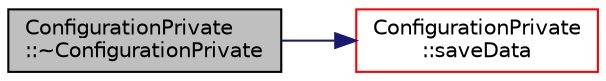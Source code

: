 digraph "ConfigurationPrivate::~ConfigurationPrivate"
{
 // LATEX_PDF_SIZE
  edge [fontname="Helvetica",fontsize="10",labelfontname="Helvetica",labelfontsize="10"];
  node [fontname="Helvetica",fontsize="10",shape=record];
  rankdir="LR";
  Node1 [label="ConfigurationPrivate\l::~ConfigurationPrivate",height=0.2,width=0.4,color="black", fillcolor="grey75", style="filled", fontcolor="black",tooltip=" "];
  Node1 -> Node2 [color="midnightblue",fontsize="10",style="solid",fontname="Helvetica"];
  Node2 [label="ConfigurationPrivate\l::saveData",height=0.2,width=0.4,color="red", fillcolor="white", style="filled",URL="$class_configuration_private.html#a2aa2e83a245716589fadb447131d44eb",tooltip=" "];
}
